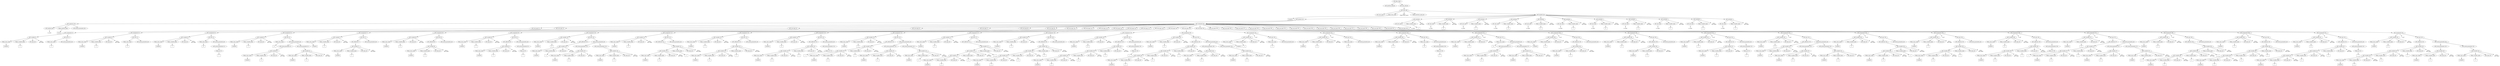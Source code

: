/*
 * AST in dot format generated by phc -- the PHP compiler
 */

digraph AST {
node_0 [label="AST_php_script"];
node_1 [label="AST_interface_def_list"];
node_2 [label="AST_class_def_list"];
node_3 [label="AST_class_def"];
node_4 [label="AST_class_mod"];
node_5 [label="Token_class_name"];
node_6 [label="%MAIN%", shape=box]
node_5 -> node_6;
node_7 [label="NULL\n(Token_class_name)", shape=plaintext]
node_8 [label="Token_interface_name_list"];
node_9 [label="AST_member_list"];
node_10 [label="AST_method (43)"];
node_11 [label="AST_signature (43)"];
node_12 [label="AST_method_mod"];
node_13 [label="is_static", shape=plaintext]
node_12 -> node_13;
node_14 [label="Token_method_name"];
node_15 [label="%run%", shape=box]
node_14 -> node_15;
node_16 [label="AST_formal_parameter_list"];
node_11 -> node_16;
node_11 -> node_14;
node_11 -> node_12;
node_17 [label="AST_statement_list"];
node_18 [label="AST_eval_expr (2)"];
node_19 [label="AST_assignment (2)"];
node_20 [label="AST_variable (2)"];
node_21 [label="Token_class_name"];
node_22 [label="%MAIN%", shape=box]
node_21 -> node_22;
node_23 [label="Token_variable_name"];
node_24 [label="x", shape=box]
node_23 -> node_24;
node_25 [label="AST_expr_list"];
node_26 [label="NULL\n(AST_expr)", shape=plaintext]
node_20 -> node_26;
node_20 -> node_25;
node_20 -> node_23;
node_20 -> node_21;
node_27 [label="AST_new (2)"];
node_28 [label="Token_class_name"];
node_29 [label="C", shape=box]
node_28 -> node_29;
node_30 [label="AST_actual_parameter_list"];
node_27 -> node_30;
node_27 -> node_28;
node_19 -> node_27;
node_19 -> node_20;
node_18 -> node_19;
node_31 [label="AST_eval_expr (3)"];
node_32 [label="AST_assignment (3)"];
node_33 [label="AST_variable (3)"];
node_34 [label="Token_class_name"];
node_35 [label="%MAIN%", shape=box]
node_34 -> node_35;
node_36 [label="Token_variable_name"];
node_37 [label="x", shape=box]
node_36 -> node_37;
node_38 [label="AST_expr_list"];
node_39 [label="NULL\n(AST_expr)", shape=plaintext]
node_33 -> node_39;
node_33 -> node_38;
node_33 -> node_36;
node_33 -> node_34;
node_40 [label="AST_new (3)"];
node_41 [label="Token_class_name"];
node_42 [label="C", shape=box]
node_41 -> node_42;
node_43 [label="AST_actual_parameter_list"];
node_40 -> node_43;
node_40 -> node_41;
node_32 -> node_40;
node_32 -> node_33;
node_31 -> node_32;
node_44 [label="AST_eval_expr (4)"];
node_45 [label="AST_assignment (4)"];
node_46 [label="AST_variable (4)"];
node_47 [label="Token_class_name"];
node_48 [label="%MAIN%", shape=box]
node_47 -> node_48;
node_49 [label="Token_variable_name"];
node_50 [label="y", shape=box]
node_49 -> node_50;
node_51 [label="AST_expr_list"];
node_52 [label="NULL\n(AST_expr)", shape=plaintext]
node_46 -> node_52;
node_46 -> node_51;
node_46 -> node_49;
node_46 -> node_47;
node_53 [label="AST_new (4)"];
node_54 [label="Token_class_name"];
node_55 [label="D", shape=box]
node_54 -> node_55;
node_56 [label="AST_actual_parameter_list"];
node_57 [label="AST_actual_parameter (4)"];
node_58 [label="Token_int (4)"];
node_59 [label="1", shape=box]
node_58 -> node_59;
node_57 -> node_58;
node_56 -> node_57;
node_53 -> node_56;
node_53 -> node_54;
node_45 -> node_53;
node_45 -> node_46;
node_44 -> node_45;
node_60 [label="AST_eval_expr (5)"];
node_61 [label="AST_assignment (5)"];
node_62 [label="AST_variable (5)"];
node_63 [label="Token_class_name"];
node_64 [label="%MAIN%", shape=box]
node_63 -> node_64;
node_65 [label="Token_variable_name"];
node_66 [label="z", shape=box]
node_65 -> node_66;
node_67 [label="AST_expr_list"];
node_68 [label="NULL\n(AST_expr)", shape=plaintext]
node_62 -> node_68;
node_62 -> node_67;
node_62 -> node_65;
node_62 -> node_63;
node_69 [label="AST_new (5)"];
node_70 [label="Token_class_name"];
node_71 [label="E", shape=box]
node_70 -> node_71;
node_72 [label="AST_actual_parameter_list"];
node_73 [label="AST_actual_parameter (5)"];
node_74 [label="AST_variable (5)"];
node_75 [label="Token_class_name"];
node_76 [label="%MAIN%", shape=box]
node_75 -> node_76;
node_77 [label="Token_variable_name"];
node_78 [label="x", shape=box]
node_77 -> node_78;
node_79 [label="AST_expr_list"];
node_80 [label="NULL\n(AST_expr)", shape=plaintext]
node_74 -> node_80;
node_74 -> node_79;
node_74 -> node_77;
node_74 -> node_75;
node_73 -> node_74;
node_81 [label="AST_actual_parameter (5)"];
node_82 [label="AST_variable (5)"];
node_83 [label="Token_class_name"];
node_84 [label="%MAIN%", shape=box]
node_83 -> node_84;
node_85 [label="Token_variable_name"];
node_86 [label="y", shape=box]
node_85 -> node_86;
node_87 [label="AST_expr_list"];
node_88 [label="NULL\n(AST_expr)", shape=plaintext]
node_82 -> node_88;
node_82 -> node_87;
node_82 -> node_85;
node_82 -> node_83;
node_81 -> node_82;
node_72 -> node_81;
node_72 -> node_73;
node_69 -> node_72;
node_69 -> node_70;
node_61 -> node_69;
node_61 -> node_62;
node_60 -> node_61;
node_89 [label="AST_eval_expr (7)"];
node_90 [label="AST_assignment (7)"];
node_91 [label="AST_variable (7)"];
node_92 [label="Token_class_name"];
node_93 [label="%MAIN%", shape=box]
node_92 -> node_93;
node_94 [label="Token_variable_name"];
node_95 [label="a", shape=box]
node_94 -> node_95;
node_96 [label="AST_expr_list"];
node_97 [label="NULL\n(AST_expr)", shape=plaintext]
node_91 -> node_97;
node_91 -> node_96;
node_91 -> node_94;
node_91 -> node_92;
node_98 [label="AST_new (7)"];
node_99 [label="AST_reflection (7)"];
node_100 [label="AST_variable (7)"];
node_101 [label="Token_class_name"];
node_102 [label="%MAIN%", shape=box]
node_101 -> node_102;
node_103 [label="Token_variable_name"];
node_104 [label="x", shape=box]
node_103 -> node_104;
node_105 [label="AST_expr_list"];
node_106 [label="NULL\n(AST_expr)", shape=plaintext]
node_100 -> node_106;
node_100 -> node_105;
node_100 -> node_103;
node_100 -> node_101;
node_99 -> node_100;
node_107 [label="AST_actual_parameter_list"];
node_98 -> node_107;
node_98 -> node_99;
node_90 -> node_98;
node_90 -> node_91;
node_89 -> node_90;
node_108 [label="AST_eval_expr (8)"];
node_109 [label="AST_assignment (8)"];
node_110 [label="AST_variable (8)"];
node_111 [label="Token_class_name"];
node_112 [label="%MAIN%", shape=box]
node_111 -> node_112;
node_113 [label="Token_variable_name"];
node_114 [label="b", shape=box]
node_113 -> node_114;
node_115 [label="AST_expr_list"];
node_116 [label="NULL\n(AST_expr)", shape=plaintext]
node_110 -> node_116;
node_110 -> node_115;
node_110 -> node_113;
node_110 -> node_111;
node_117 [label="AST_new (8)"];
node_118 [label="AST_reflection (8)"];
node_119 [label="AST_variable (8)"];
node_120 [label="Token_class_name"];
node_121 [label="%MAIN%", shape=box]
node_120 -> node_121;
node_122 [label="Token_variable_name"];
node_123 [label="x", shape=box]
node_122 -> node_123;
node_124 [label="AST_expr_list"];
node_125 [label="NULL\n(AST_expr)", shape=plaintext]
node_119 -> node_125;
node_119 -> node_124;
node_119 -> node_122;
node_119 -> node_120;
node_118 -> node_119;
node_126 [label="AST_actual_parameter_list"];
node_117 -> node_126;
node_117 -> node_118;
node_109 -> node_117;
node_109 -> node_110;
node_108 -> node_109;
node_127 [label="AST_eval_expr (9)"];
node_128 [label="AST_assignment (9)"];
node_129 [label="AST_variable (9)"];
node_130 [label="Token_class_name"];
node_131 [label="%MAIN%", shape=box]
node_130 -> node_131;
node_132 [label="Token_variable_name"];
node_133 [label="c", shape=box]
node_132 -> node_133;
node_134 [label="AST_expr_list"];
node_135 [label="NULL\n(AST_expr)", shape=plaintext]
node_129 -> node_135;
node_129 -> node_134;
node_129 -> node_132;
node_129 -> node_130;
node_136 [label="AST_new (9)"];
node_137 [label="AST_reflection (9)"];
node_138 [label="AST_variable (9)"];
node_139 [label="Token_class_name"];
node_140 [label="%MAIN%", shape=box]
node_139 -> node_140;
node_141 [label="Token_variable_name"];
node_142 [label="x", shape=box]
node_141 -> node_142;
node_143 [label="AST_expr_list"];
node_144 [label="NULL\n(AST_expr)", shape=plaintext]
node_138 -> node_144;
node_138 -> node_143;
node_138 -> node_141;
node_138 -> node_139;
node_137 -> node_138;
node_145 [label="AST_actual_parameter_list"];
node_146 [label="AST_actual_parameter (9)"];
node_147 [label="Token_int (9)"];
node_148 [label="1", shape=box]
node_147 -> node_148;
node_146 -> node_147;
node_145 -> node_146;
node_136 -> node_145;
node_136 -> node_137;
node_128 -> node_136;
node_128 -> node_129;
node_127 -> node_128;
node_149 [label="AST_eval_expr (10)"];
node_150 [label="AST_assignment (10)"];
node_151 [label="AST_variable (10)"];
node_152 [label="Token_class_name"];
node_153 [label="%MAIN%", shape=box]
node_152 -> node_153;
node_154 [label="Token_variable_name"];
node_155 [label="d", shape=box]
node_154 -> node_155;
node_156 [label="AST_expr_list"];
node_157 [label="NULL\n(AST_expr)", shape=plaintext]
node_151 -> node_157;
node_151 -> node_156;
node_151 -> node_154;
node_151 -> node_152;
node_158 [label="AST_new (10)"];
node_159 [label="AST_reflection (10)"];
node_160 [label="AST_variable (10)"];
node_161 [label="Token_class_name"];
node_162 [label="%MAIN%", shape=box]
node_161 -> node_162;
node_163 [label="Token_variable_name"];
node_164 [label="x", shape=box]
node_163 -> node_164;
node_165 [label="AST_expr_list"];
node_166 [label="NULL\n(AST_expr)", shape=plaintext]
node_160 -> node_166;
node_160 -> node_165;
node_160 -> node_163;
node_160 -> node_161;
node_159 -> node_160;
node_167 [label="AST_actual_parameter_list"];
node_168 [label="AST_actual_parameter (10)"];
node_169 [label="AST_variable (10)"];
node_170 [label="Token_class_name"];
node_171 [label="%MAIN%", shape=box]
node_170 -> node_171;
node_172 [label="Token_variable_name"];
node_173 [label="y", shape=box]
node_172 -> node_173;
node_174 [label="AST_expr_list"];
node_175 [label="NULL\n(AST_expr)", shape=plaintext]
node_169 -> node_175;
node_169 -> node_174;
node_169 -> node_172;
node_169 -> node_170;
node_168 -> node_169;
node_176 [label="AST_actual_parameter (10)"];
node_177 [label="AST_variable (10)"];
node_178 [label="Token_class_name"];
node_179 [label="%MAIN%", shape=box]
node_178 -> node_179;
node_180 [label="Token_variable_name"];
node_181 [label="z", shape=box]
node_180 -> node_181;
node_182 [label="AST_expr_list"];
node_183 [label="NULL\n(AST_expr)", shape=plaintext]
node_177 -> node_183;
node_177 -> node_182;
node_177 -> node_180;
node_177 -> node_178;
node_176 -> node_177;
node_167 -> node_176;
node_167 -> node_168;
node_158 -> node_167;
node_158 -> node_159;
node_150 -> node_158;
node_150 -> node_151;
node_149 -> node_150;
node_184 [label="AST_eval_expr (12)"];
node_185 [label="AST_assignment (12)"];
node_186 [label="AST_variable (12)"];
node_187 [label="Token_class_name"];
node_188 [label="%MAIN%", shape=box]
node_187 -> node_188;
node_189 [label="Token_variable_name"];
node_190 [label="e", shape=box]
node_189 -> node_190;
node_191 [label="AST_expr_list"];
node_192 [label="NULL\n(AST_expr)", shape=plaintext]
node_186 -> node_192;
node_186 -> node_191;
node_186 -> node_189;
node_186 -> node_187;
node_193 [label="AST_new (12)"];
node_194 [label="AST_reflection (12)"];
node_195 [label="AST_variable (12)"];
node_196 [label="AST_variable (12)"];
node_197 [label="Token_class_name"];
node_198 [label="%MAIN%", shape=box]
node_197 -> node_198;
node_199 [label="Token_variable_name"];
node_200 [label="x", shape=box]
node_199 -> node_200;
node_201 [label="AST_expr_list"];
node_202 [label="NULL\n(AST_expr)", shape=plaintext]
node_196 -> node_202;
node_196 -> node_201;
node_196 -> node_199;
node_196 -> node_197;
node_203 [label="Token_variable_name"];
node_204 [label="y", shape=box]
node_203 -> node_204;
node_205 [label="AST_expr_list"];
node_206 [label="NULL\n(AST_expr)", shape=plaintext]
node_195 -> node_206;
node_195 -> node_205;
node_195 -> node_203;
node_195 -> node_196;
node_194 -> node_195;
node_207 [label="AST_actual_parameter_list"];
node_193 -> node_207;
node_193 -> node_194;
node_185 -> node_193;
node_185 -> node_186;
node_184 -> node_185;
node_208 [label="AST_eval_expr (13)"];
node_209 [label="AST_assignment (13)"];
node_210 [label="AST_variable (13)"];
node_211 [label="Token_class_name"];
node_212 [label="%MAIN%", shape=box]
node_211 -> node_212;
node_213 [label="Token_variable_name"];
node_214 [label="f", shape=box]
node_213 -> node_214;
node_215 [label="AST_expr_list"];
node_216 [label="NULL\n(AST_expr)", shape=plaintext]
node_210 -> node_216;
node_210 -> node_215;
node_210 -> node_213;
node_210 -> node_211;
node_217 [label="AST_new (13)"];
node_218 [label="AST_reflection (13)"];
node_219 [label="AST_variable (13)"];
node_220 [label="AST_variable (13)"];
node_221 [label="Token_class_name"];
node_222 [label="%MAIN%", shape=box]
node_221 -> node_222;
node_223 [label="Token_variable_name"];
node_224 [label="x", shape=box]
node_223 -> node_224;
node_225 [label="AST_expr_list"];
node_226 [label="NULL\n(AST_expr)", shape=plaintext]
node_220 -> node_226;
node_220 -> node_225;
node_220 -> node_223;
node_220 -> node_221;
node_227 [label="Token_variable_name"];
node_228 [label="y", shape=box]
node_227 -> node_228;
node_229 [label="AST_expr_list"];
node_230 [label="NULL\n(AST_expr)", shape=plaintext]
node_219 -> node_230;
node_219 -> node_229;
node_219 -> node_227;
node_219 -> node_220;
node_218 -> node_219;
node_231 [label="AST_actual_parameter_list"];
node_217 -> node_231;
node_217 -> node_218;
node_209 -> node_217;
node_209 -> node_210;
node_208 -> node_209;
node_232 [label="AST_eval_expr (14)"];
node_233 [label="AST_assignment (14)"];
node_234 [label="AST_variable (14)"];
node_235 [label="Token_class_name"];
node_236 [label="%MAIN%", shape=box]
node_235 -> node_236;
node_237 [label="Token_variable_name"];
node_238 [label="g", shape=box]
node_237 -> node_238;
node_239 [label="AST_expr_list"];
node_240 [label="NULL\n(AST_expr)", shape=plaintext]
node_234 -> node_240;
node_234 -> node_239;
node_234 -> node_237;
node_234 -> node_235;
node_241 [label="AST_new (14)"];
node_242 [label="AST_reflection (14)"];
node_243 [label="AST_variable (14)"];
node_244 [label="AST_variable (14)"];
node_245 [label="Token_class_name"];
node_246 [label="%MAIN%", shape=box]
node_245 -> node_246;
node_247 [label="Token_variable_name"];
node_248 [label="x", shape=box]
node_247 -> node_248;
node_249 [label="AST_expr_list"];
node_250 [label="NULL\n(AST_expr)", shape=plaintext]
node_244 -> node_250;
node_244 -> node_249;
node_244 -> node_247;
node_244 -> node_245;
node_251 [label="Token_variable_name"];
node_252 [label="y", shape=box]
node_251 -> node_252;
node_253 [label="AST_expr_list"];
node_254 [label="NULL\n(AST_expr)", shape=plaintext]
node_243 -> node_254;
node_243 -> node_253;
node_243 -> node_251;
node_243 -> node_244;
node_242 -> node_243;
node_255 [label="AST_actual_parameter_list"];
node_256 [label="AST_actual_parameter (14)"];
node_257 [label="Token_int (14)"];
node_258 [label="1", shape=box]
node_257 -> node_258;
node_256 -> node_257;
node_255 -> node_256;
node_241 -> node_255;
node_241 -> node_242;
node_233 -> node_241;
node_233 -> node_234;
node_232 -> node_233;
node_259 [label="AST_eval_expr (15)"];
node_260 [label="AST_assignment (15)"];
node_261 [label="AST_variable (15)"];
node_262 [label="Token_class_name"];
node_263 [label="%MAIN%", shape=box]
node_262 -> node_263;
node_264 [label="Token_variable_name"];
node_265 [label="h", shape=box]
node_264 -> node_265;
node_266 [label="AST_expr_list"];
node_267 [label="NULL\n(AST_expr)", shape=plaintext]
node_261 -> node_267;
node_261 -> node_266;
node_261 -> node_264;
node_261 -> node_262;
node_268 [label="AST_new (15)"];
node_269 [label="AST_reflection (15)"];
node_270 [label="AST_variable (15)"];
node_271 [label="AST_variable (15)"];
node_272 [label="Token_class_name"];
node_273 [label="%MAIN%", shape=box]
node_272 -> node_273;
node_274 [label="Token_variable_name"];
node_275 [label="x", shape=box]
node_274 -> node_275;
node_276 [label="AST_expr_list"];
node_277 [label="NULL\n(AST_expr)", shape=plaintext]
node_271 -> node_277;
node_271 -> node_276;
node_271 -> node_274;
node_271 -> node_272;
node_278 [label="Token_variable_name"];
node_279 [label="y", shape=box]
node_278 -> node_279;
node_280 [label="AST_expr_list"];
node_281 [label="NULL\n(AST_expr)", shape=plaintext]
node_270 -> node_281;
node_270 -> node_280;
node_270 -> node_278;
node_270 -> node_271;
node_269 -> node_270;
node_282 [label="AST_actual_parameter_list"];
node_283 [label="AST_actual_parameter (15)"];
node_284 [label="AST_variable (15)"];
node_285 [label="Token_class_name"];
node_286 [label="%MAIN%", shape=box]
node_285 -> node_286;
node_287 [label="Token_variable_name"];
node_288 [label="y", shape=box]
node_287 -> node_288;
node_289 [label="AST_expr_list"];
node_290 [label="NULL\n(AST_expr)", shape=plaintext]
node_284 -> node_290;
node_284 -> node_289;
node_284 -> node_287;
node_284 -> node_285;
node_283 -> node_284;
node_291 [label="AST_actual_parameter (15)"];
node_292 [label="AST_variable (15)"];
node_293 [label="Token_class_name"];
node_294 [label="%MAIN%", shape=box]
node_293 -> node_294;
node_295 [label="Token_variable_name"];
node_296 [label="z", shape=box]
node_295 -> node_296;
node_297 [label="AST_expr_list"];
node_298 [label="NULL\n(AST_expr)", shape=plaintext]
node_292 -> node_298;
node_292 -> node_297;
node_292 -> node_295;
node_292 -> node_293;
node_291 -> node_292;
node_282 -> node_291;
node_282 -> node_283;
node_268 -> node_282;
node_268 -> node_269;
node_260 -> node_268;
node_260 -> node_261;
node_259 -> node_260;
node_299 [label="AST_eval_expr (17)"];
node_300 [label="AST_assignment (17)"];
node_301 [label="AST_variable (17)"];
node_302 [label="Token_class_name"];
node_303 [label="%MAIN%", shape=box]
node_302 -> node_303;
node_304 [label="Token_variable_name"];
node_305 [label="e", shape=box]
node_304 -> node_305;
node_306 [label="AST_expr_list"];
node_307 [label="NULL\n(AST_expr)", shape=plaintext]
node_301 -> node_307;
node_301 -> node_306;
node_301 -> node_304;
node_301 -> node_302;
node_308 [label="AST_new (17)"];
node_309 [label="AST_reflection (17)"];
node_310 [label="AST_variable (17)"];
node_311 [label="AST_variable (17)"];
node_312 [label="AST_variable (17)"];
node_313 [label="Token_class_name"];
node_314 [label="%MAIN%", shape=box]
node_313 -> node_314;
node_315 [label="Token_variable_name"];
node_316 [label="x", shape=box]
node_315 -> node_316;
node_317 [label="AST_expr_list"];
node_318 [label="NULL\n(AST_expr)", shape=plaintext]
node_312 -> node_318;
node_312 -> node_317;
node_312 -> node_315;
node_312 -> node_313;
node_319 [label="Token_variable_name"];
node_320 [label="y", shape=box]
node_319 -> node_320;
node_321 [label="AST_expr_list"];
node_322 [label="NULL\n(AST_expr)", shape=plaintext]
node_311 -> node_322;
node_311 -> node_321;
node_311 -> node_319;
node_311 -> node_312;
node_323 [label="Token_variable_name"];
node_324 [label="z", shape=box]
node_323 -> node_324;
node_325 [label="AST_expr_list"];
node_326 [label="NULL\n(AST_expr)", shape=plaintext]
node_310 -> node_326;
node_310 -> node_325;
node_310 -> node_323;
node_310 -> node_311;
node_309 -> node_310;
node_327 [label="AST_actual_parameter_list"];
node_308 -> node_327;
node_308 -> node_309;
node_300 -> node_308;
node_300 -> node_301;
node_299 -> node_300;
node_328 [label="AST_eval_expr (18)"];
node_329 [label="AST_assignment (18)"];
node_330 [label="AST_variable (18)"];
node_331 [label="Token_class_name"];
node_332 [label="%MAIN%", shape=box]
node_331 -> node_332;
node_333 [label="Token_variable_name"];
node_334 [label="f", shape=box]
node_333 -> node_334;
node_335 [label="AST_expr_list"];
node_336 [label="NULL\n(AST_expr)", shape=plaintext]
node_330 -> node_336;
node_330 -> node_335;
node_330 -> node_333;
node_330 -> node_331;
node_337 [label="AST_new (18)"];
node_338 [label="AST_reflection (18)"];
node_339 [label="AST_variable (18)"];
node_340 [label="AST_variable (18)"];
node_341 [label="AST_variable (18)"];
node_342 [label="Token_class_name"];
node_343 [label="%MAIN%", shape=box]
node_342 -> node_343;
node_344 [label="Token_variable_name"];
node_345 [label="x", shape=box]
node_344 -> node_345;
node_346 [label="AST_expr_list"];
node_347 [label="NULL\n(AST_expr)", shape=plaintext]
node_341 -> node_347;
node_341 -> node_346;
node_341 -> node_344;
node_341 -> node_342;
node_348 [label="Token_variable_name"];
node_349 [label="y", shape=box]
node_348 -> node_349;
node_350 [label="AST_expr_list"];
node_351 [label="NULL\n(AST_expr)", shape=plaintext]
node_340 -> node_351;
node_340 -> node_350;
node_340 -> node_348;
node_340 -> node_341;
node_352 [label="Token_variable_name"];
node_353 [label="z", shape=box]
node_352 -> node_353;
node_354 [label="AST_expr_list"];
node_355 [label="NULL\n(AST_expr)", shape=plaintext]
node_339 -> node_355;
node_339 -> node_354;
node_339 -> node_352;
node_339 -> node_340;
node_338 -> node_339;
node_356 [label="AST_actual_parameter_list"];
node_337 -> node_356;
node_337 -> node_338;
node_329 -> node_337;
node_329 -> node_330;
node_328 -> node_329;
node_357 [label="AST_eval_expr (19)"];
node_358 [label="AST_assignment (19)"];
node_359 [label="AST_variable (19)"];
node_360 [label="Token_class_name"];
node_361 [label="%MAIN%", shape=box]
node_360 -> node_361;
node_362 [label="Token_variable_name"];
node_363 [label="g", shape=box]
node_362 -> node_363;
node_364 [label="AST_expr_list"];
node_365 [label="NULL\n(AST_expr)", shape=plaintext]
node_359 -> node_365;
node_359 -> node_364;
node_359 -> node_362;
node_359 -> node_360;
node_366 [label="AST_new (19)"];
node_367 [label="AST_reflection (19)"];
node_368 [label="AST_variable (19)"];
node_369 [label="AST_variable (19)"];
node_370 [label="AST_variable (19)"];
node_371 [label="Token_class_name"];
node_372 [label="%MAIN%", shape=box]
node_371 -> node_372;
node_373 [label="Token_variable_name"];
node_374 [label="x", shape=box]
node_373 -> node_374;
node_375 [label="AST_expr_list"];
node_376 [label="NULL\n(AST_expr)", shape=plaintext]
node_370 -> node_376;
node_370 -> node_375;
node_370 -> node_373;
node_370 -> node_371;
node_377 [label="Token_variable_name"];
node_378 [label="y", shape=box]
node_377 -> node_378;
node_379 [label="AST_expr_list"];
node_380 [label="NULL\n(AST_expr)", shape=plaintext]
node_369 -> node_380;
node_369 -> node_379;
node_369 -> node_377;
node_369 -> node_370;
node_381 [label="Token_variable_name"];
node_382 [label="z", shape=box]
node_381 -> node_382;
node_383 [label="AST_expr_list"];
node_384 [label="NULL\n(AST_expr)", shape=plaintext]
node_368 -> node_384;
node_368 -> node_383;
node_368 -> node_381;
node_368 -> node_369;
node_367 -> node_368;
node_385 [label="AST_actual_parameter_list"];
node_386 [label="AST_actual_parameter (19)"];
node_387 [label="Token_int (19)"];
node_388 [label="1", shape=box]
node_387 -> node_388;
node_386 -> node_387;
node_385 -> node_386;
node_366 -> node_385;
node_366 -> node_367;
node_358 -> node_366;
node_358 -> node_359;
node_357 -> node_358;
node_389 [label="AST_eval_expr (20)"];
node_390 [label="AST_assignment (20)"];
node_391 [label="AST_variable (20)"];
node_392 [label="Token_class_name"];
node_393 [label="%MAIN%", shape=box]
node_392 -> node_393;
node_394 [label="Token_variable_name"];
node_395 [label="h", shape=box]
node_394 -> node_395;
node_396 [label="AST_expr_list"];
node_397 [label="NULL\n(AST_expr)", shape=plaintext]
node_391 -> node_397;
node_391 -> node_396;
node_391 -> node_394;
node_391 -> node_392;
node_398 [label="AST_new (20)"];
node_399 [label="AST_reflection (20)"];
node_400 [label="AST_variable (20)"];
node_401 [label="AST_variable (20)"];
node_402 [label="AST_variable (20)"];
node_403 [label="Token_class_name"];
node_404 [label="%MAIN%", shape=box]
node_403 -> node_404;
node_405 [label="Token_variable_name"];
node_406 [label="x", shape=box]
node_405 -> node_406;
node_407 [label="AST_expr_list"];
node_408 [label="NULL\n(AST_expr)", shape=plaintext]
node_402 -> node_408;
node_402 -> node_407;
node_402 -> node_405;
node_402 -> node_403;
node_409 [label="Token_variable_name"];
node_410 [label="y", shape=box]
node_409 -> node_410;
node_411 [label="AST_expr_list"];
node_412 [label="NULL\n(AST_expr)", shape=plaintext]
node_401 -> node_412;
node_401 -> node_411;
node_401 -> node_409;
node_401 -> node_402;
node_413 [label="Token_variable_name"];
node_414 [label="z", shape=box]
node_413 -> node_414;
node_415 [label="AST_expr_list"];
node_416 [label="NULL\n(AST_expr)", shape=plaintext]
node_400 -> node_416;
node_400 -> node_415;
node_400 -> node_413;
node_400 -> node_401;
node_399 -> node_400;
node_417 [label="AST_actual_parameter_list"];
node_418 [label="AST_actual_parameter (20)"];
node_419 [label="AST_variable (20)"];
node_420 [label="Token_class_name"];
node_421 [label="%MAIN%", shape=box]
node_420 -> node_421;
node_422 [label="Token_variable_name"];
node_423 [label="y", shape=box]
node_422 -> node_423;
node_424 [label="AST_expr_list"];
node_425 [label="NULL\n(AST_expr)", shape=plaintext]
node_419 -> node_425;
node_419 -> node_424;
node_419 -> node_422;
node_419 -> node_420;
node_418 -> node_419;
node_426 [label="AST_actual_parameter (20)"];
node_427 [label="AST_variable (20)"];
node_428 [label="Token_class_name"];
node_429 [label="%MAIN%", shape=box]
node_428 -> node_429;
node_430 [label="Token_variable_name"];
node_431 [label="z", shape=box]
node_430 -> node_431;
node_432 [label="AST_expr_list"];
node_433 [label="NULL\n(AST_expr)", shape=plaintext]
node_427 -> node_433;
node_427 -> node_432;
node_427 -> node_430;
node_427 -> node_428;
node_426 -> node_427;
node_417 -> node_426;
node_417 -> node_418;
node_398 -> node_417;
node_398 -> node_399;
node_390 -> node_398;
node_390 -> node_391;
node_389 -> node_390;
node_434 [label="AST_eval_expr (24)"];
node_435 [label="AST_assignment (24)"];
node_436 [label="AST_variable (24)"];
node_437 [label="Token_class_name"];
node_438 [label="%MAIN%", shape=box]
node_437 -> node_438;
node_439 [label="Token_variable_name"];
node_440 [label="x", shape=box]
node_439 -> node_440;
node_441 [label="AST_expr_list"];
node_442 [label="NULL\n(AST_expr)", shape=plaintext]
node_436 -> node_442;
node_436 -> node_441;
node_436 -> node_439;
node_436 -> node_437;
node_443 [label="is_ref", shape=plaintext]
node_444 [label="AST_new (24)"];
node_445 [label="Token_class_name"];
node_446 [label="C", shape=box]
node_445 -> node_446;
node_447 [label="AST_actual_parameter_list"];
node_444 -> node_447;
node_444 -> node_445;
node_435 -> node_444;
node_435 -> node_443;
node_435 -> node_436;
node_434 -> node_435;
node_448 [label="AST_eval_expr (25)"];
node_449 [label="AST_assignment (25)"];
node_450 [label="AST_variable (25)"];
node_451 [label="Token_class_name"];
node_452 [label="%MAIN%", shape=box]
node_451 -> node_452;
node_453 [label="Token_variable_name"];
node_454 [label="x", shape=box]
node_453 -> node_454;
node_455 [label="AST_expr_list"];
node_456 [label="NULL\n(AST_expr)", shape=plaintext]
node_450 -> node_456;
node_450 -> node_455;
node_450 -> node_453;
node_450 -> node_451;
node_457 [label="is_ref", shape=plaintext]
node_458 [label="AST_new (25)"];
node_459 [label="Token_class_name"];
node_460 [label="C", shape=box]
node_459 -> node_460;
node_461 [label="AST_actual_parameter_list"];
node_458 -> node_461;
node_458 -> node_459;
node_449 -> node_458;
node_449 -> node_457;
node_449 -> node_450;
node_448 -> node_449;
node_462 [label="AST_eval_expr (26)"];
node_463 [label="AST_assignment (26)"];
node_464 [label="AST_variable (26)"];
node_465 [label="Token_class_name"];
node_466 [label="%MAIN%", shape=box]
node_465 -> node_466;
node_467 [label="Token_variable_name"];
node_468 [label="y", shape=box]
node_467 -> node_468;
node_469 [label="AST_expr_list"];
node_470 [label="NULL\n(AST_expr)", shape=plaintext]
node_464 -> node_470;
node_464 -> node_469;
node_464 -> node_467;
node_464 -> node_465;
node_471 [label="is_ref", shape=plaintext]
node_472 [label="AST_new (26)"];
node_473 [label="Token_class_name"];
node_474 [label="D", shape=box]
node_473 -> node_474;
node_475 [label="AST_actual_parameter_list"];
node_476 [label="AST_actual_parameter (26)"];
node_477 [label="Token_int (26)"];
node_478 [label="1", shape=box]
node_477 -> node_478;
node_476 -> node_477;
node_475 -> node_476;
node_472 -> node_475;
node_472 -> node_473;
node_463 -> node_472;
node_463 -> node_471;
node_463 -> node_464;
node_462 -> node_463;
node_479 [label="AST_eval_expr (27)"];
node_480 [label="AST_assignment (27)"];
node_481 [label="AST_variable (27)"];
node_482 [label="Token_class_name"];
node_483 [label="%MAIN%", shape=box]
node_482 -> node_483;
node_484 [label="Token_variable_name"];
node_485 [label="z", shape=box]
node_484 -> node_485;
node_486 [label="AST_expr_list"];
node_487 [label="NULL\n(AST_expr)", shape=plaintext]
node_481 -> node_487;
node_481 -> node_486;
node_481 -> node_484;
node_481 -> node_482;
node_488 [label="is_ref", shape=plaintext]
node_489 [label="AST_new (27)"];
node_490 [label="Token_class_name"];
node_491 [label="E", shape=box]
node_490 -> node_491;
node_492 [label="AST_actual_parameter_list"];
node_493 [label="AST_actual_parameter (27)"];
node_494 [label="AST_variable (27)"];
node_495 [label="Token_class_name"];
node_496 [label="%MAIN%", shape=box]
node_495 -> node_496;
node_497 [label="Token_variable_name"];
node_498 [label="x", shape=box]
node_497 -> node_498;
node_499 [label="AST_expr_list"];
node_500 [label="NULL\n(AST_expr)", shape=plaintext]
node_494 -> node_500;
node_494 -> node_499;
node_494 -> node_497;
node_494 -> node_495;
node_493 -> node_494;
node_501 [label="AST_actual_parameter (27)"];
node_502 [label="AST_variable (27)"];
node_503 [label="Token_class_name"];
node_504 [label="%MAIN%", shape=box]
node_503 -> node_504;
node_505 [label="Token_variable_name"];
node_506 [label="y", shape=box]
node_505 -> node_506;
node_507 [label="AST_expr_list"];
node_508 [label="NULL\n(AST_expr)", shape=plaintext]
node_502 -> node_508;
node_502 -> node_507;
node_502 -> node_505;
node_502 -> node_503;
node_501 -> node_502;
node_492 -> node_501;
node_492 -> node_493;
node_489 -> node_492;
node_489 -> node_490;
node_480 -> node_489;
node_480 -> node_488;
node_480 -> node_481;
node_479 -> node_480;
node_509 [label="AST_eval_expr (29)"];
node_510 [label="AST_assignment (29)"];
node_511 [label="AST_variable (29)"];
node_512 [label="Token_class_name"];
node_513 [label="%MAIN%", shape=box]
node_512 -> node_513;
node_514 [label="Token_variable_name"];
node_515 [label="a", shape=box]
node_514 -> node_515;
node_516 [label="AST_expr_list"];
node_517 [label="NULL\n(AST_expr)", shape=plaintext]
node_511 -> node_517;
node_511 -> node_516;
node_511 -> node_514;
node_511 -> node_512;
node_518 [label="is_ref", shape=plaintext]
node_519 [label="AST_new (29)"];
node_520 [label="AST_reflection (29)"];
node_521 [label="AST_variable (29)"];
node_522 [label="Token_class_name"];
node_523 [label="%MAIN%", shape=box]
node_522 -> node_523;
node_524 [label="Token_variable_name"];
node_525 [label="x", shape=box]
node_524 -> node_525;
node_526 [label="AST_expr_list"];
node_527 [label="NULL\n(AST_expr)", shape=plaintext]
node_521 -> node_527;
node_521 -> node_526;
node_521 -> node_524;
node_521 -> node_522;
node_520 -> node_521;
node_528 [label="AST_actual_parameter_list"];
node_519 -> node_528;
node_519 -> node_520;
node_510 -> node_519;
node_510 -> node_518;
node_510 -> node_511;
node_509 -> node_510;
node_529 [label="AST_eval_expr (30)"];
node_530 [label="AST_assignment (30)"];
node_531 [label="AST_variable (30)"];
node_532 [label="Token_class_name"];
node_533 [label="%MAIN%", shape=box]
node_532 -> node_533;
node_534 [label="Token_variable_name"];
node_535 [label="b", shape=box]
node_534 -> node_535;
node_536 [label="AST_expr_list"];
node_537 [label="NULL\n(AST_expr)", shape=plaintext]
node_531 -> node_537;
node_531 -> node_536;
node_531 -> node_534;
node_531 -> node_532;
node_538 [label="is_ref", shape=plaintext]
node_539 [label="AST_new (30)"];
node_540 [label="AST_reflection (30)"];
node_541 [label="AST_variable (30)"];
node_542 [label="Token_class_name"];
node_543 [label="%MAIN%", shape=box]
node_542 -> node_543;
node_544 [label="Token_variable_name"];
node_545 [label="x", shape=box]
node_544 -> node_545;
node_546 [label="AST_expr_list"];
node_547 [label="NULL\n(AST_expr)", shape=plaintext]
node_541 -> node_547;
node_541 -> node_546;
node_541 -> node_544;
node_541 -> node_542;
node_540 -> node_541;
node_548 [label="AST_actual_parameter_list"];
node_539 -> node_548;
node_539 -> node_540;
node_530 -> node_539;
node_530 -> node_538;
node_530 -> node_531;
node_529 -> node_530;
node_549 [label="AST_eval_expr (31)"];
node_550 [label="AST_assignment (31)"];
node_551 [label="AST_variable (31)"];
node_552 [label="Token_class_name"];
node_553 [label="%MAIN%", shape=box]
node_552 -> node_553;
node_554 [label="Token_variable_name"];
node_555 [label="c", shape=box]
node_554 -> node_555;
node_556 [label="AST_expr_list"];
node_557 [label="NULL\n(AST_expr)", shape=plaintext]
node_551 -> node_557;
node_551 -> node_556;
node_551 -> node_554;
node_551 -> node_552;
node_558 [label="is_ref", shape=plaintext]
node_559 [label="AST_new (31)"];
node_560 [label="AST_reflection (31)"];
node_561 [label="AST_variable (31)"];
node_562 [label="Token_class_name"];
node_563 [label="%MAIN%", shape=box]
node_562 -> node_563;
node_564 [label="Token_variable_name"];
node_565 [label="x", shape=box]
node_564 -> node_565;
node_566 [label="AST_expr_list"];
node_567 [label="NULL\n(AST_expr)", shape=plaintext]
node_561 -> node_567;
node_561 -> node_566;
node_561 -> node_564;
node_561 -> node_562;
node_560 -> node_561;
node_568 [label="AST_actual_parameter_list"];
node_569 [label="AST_actual_parameter (31)"];
node_570 [label="Token_int (31)"];
node_571 [label="1", shape=box]
node_570 -> node_571;
node_569 -> node_570;
node_568 -> node_569;
node_559 -> node_568;
node_559 -> node_560;
node_550 -> node_559;
node_550 -> node_558;
node_550 -> node_551;
node_549 -> node_550;
node_572 [label="AST_eval_expr (32)"];
node_573 [label="AST_assignment (32)"];
node_574 [label="AST_variable (32)"];
node_575 [label="Token_class_name"];
node_576 [label="%MAIN%", shape=box]
node_575 -> node_576;
node_577 [label="Token_variable_name"];
node_578 [label="d", shape=box]
node_577 -> node_578;
node_579 [label="AST_expr_list"];
node_580 [label="NULL\n(AST_expr)", shape=plaintext]
node_574 -> node_580;
node_574 -> node_579;
node_574 -> node_577;
node_574 -> node_575;
node_581 [label="is_ref", shape=plaintext]
node_582 [label="AST_new (32)"];
node_583 [label="AST_reflection (32)"];
node_584 [label="AST_variable (32)"];
node_585 [label="Token_class_name"];
node_586 [label="%MAIN%", shape=box]
node_585 -> node_586;
node_587 [label="Token_variable_name"];
node_588 [label="x", shape=box]
node_587 -> node_588;
node_589 [label="AST_expr_list"];
node_590 [label="NULL\n(AST_expr)", shape=plaintext]
node_584 -> node_590;
node_584 -> node_589;
node_584 -> node_587;
node_584 -> node_585;
node_583 -> node_584;
node_591 [label="AST_actual_parameter_list"];
node_592 [label="AST_actual_parameter (32)"];
node_593 [label="AST_variable (32)"];
node_594 [label="Token_class_name"];
node_595 [label="%MAIN%", shape=box]
node_594 -> node_595;
node_596 [label="Token_variable_name"];
node_597 [label="y", shape=box]
node_596 -> node_597;
node_598 [label="AST_expr_list"];
node_599 [label="NULL\n(AST_expr)", shape=plaintext]
node_593 -> node_599;
node_593 -> node_598;
node_593 -> node_596;
node_593 -> node_594;
node_592 -> node_593;
node_600 [label="AST_actual_parameter (32)"];
node_601 [label="AST_variable (32)"];
node_602 [label="Token_class_name"];
node_603 [label="%MAIN%", shape=box]
node_602 -> node_603;
node_604 [label="Token_variable_name"];
node_605 [label="z", shape=box]
node_604 -> node_605;
node_606 [label="AST_expr_list"];
node_607 [label="NULL\n(AST_expr)", shape=plaintext]
node_601 -> node_607;
node_601 -> node_606;
node_601 -> node_604;
node_601 -> node_602;
node_600 -> node_601;
node_591 -> node_600;
node_591 -> node_592;
node_582 -> node_591;
node_582 -> node_583;
node_573 -> node_582;
node_573 -> node_581;
node_573 -> node_574;
node_572 -> node_573;
node_608 [label="AST_eval_expr (34)"];
node_609 [label="AST_assignment (34)"];
node_610 [label="AST_variable (34)"];
node_611 [label="Token_class_name"];
node_612 [label="%MAIN%", shape=box]
node_611 -> node_612;
node_613 [label="Token_variable_name"];
node_614 [label="e", shape=box]
node_613 -> node_614;
node_615 [label="AST_expr_list"];
node_616 [label="NULL\n(AST_expr)", shape=plaintext]
node_610 -> node_616;
node_610 -> node_615;
node_610 -> node_613;
node_610 -> node_611;
node_617 [label="is_ref", shape=plaintext]
node_618 [label="AST_new (34)"];
node_619 [label="AST_reflection (34)"];
node_620 [label="AST_variable (34)"];
node_621 [label="AST_variable (34)"];
node_622 [label="Token_class_name"];
node_623 [label="%MAIN%", shape=box]
node_622 -> node_623;
node_624 [label="Token_variable_name"];
node_625 [label="x", shape=box]
node_624 -> node_625;
node_626 [label="AST_expr_list"];
node_627 [label="NULL\n(AST_expr)", shape=plaintext]
node_621 -> node_627;
node_621 -> node_626;
node_621 -> node_624;
node_621 -> node_622;
node_628 [label="Token_variable_name"];
node_629 [label="y", shape=box]
node_628 -> node_629;
node_630 [label="AST_expr_list"];
node_631 [label="NULL\n(AST_expr)", shape=plaintext]
node_620 -> node_631;
node_620 -> node_630;
node_620 -> node_628;
node_620 -> node_621;
node_619 -> node_620;
node_632 [label="AST_actual_parameter_list"];
node_618 -> node_632;
node_618 -> node_619;
node_609 -> node_618;
node_609 -> node_617;
node_609 -> node_610;
node_608 -> node_609;
node_633 [label="AST_eval_expr (35)"];
node_634 [label="AST_assignment (35)"];
node_635 [label="AST_variable (35)"];
node_636 [label="Token_class_name"];
node_637 [label="%MAIN%", shape=box]
node_636 -> node_637;
node_638 [label="Token_variable_name"];
node_639 [label="f", shape=box]
node_638 -> node_639;
node_640 [label="AST_expr_list"];
node_641 [label="NULL\n(AST_expr)", shape=plaintext]
node_635 -> node_641;
node_635 -> node_640;
node_635 -> node_638;
node_635 -> node_636;
node_642 [label="is_ref", shape=plaintext]
node_643 [label="AST_new (35)"];
node_644 [label="AST_reflection (35)"];
node_645 [label="AST_variable (35)"];
node_646 [label="AST_variable (35)"];
node_647 [label="Token_class_name"];
node_648 [label="%MAIN%", shape=box]
node_647 -> node_648;
node_649 [label="Token_variable_name"];
node_650 [label="x", shape=box]
node_649 -> node_650;
node_651 [label="AST_expr_list"];
node_652 [label="NULL\n(AST_expr)", shape=plaintext]
node_646 -> node_652;
node_646 -> node_651;
node_646 -> node_649;
node_646 -> node_647;
node_653 [label="Token_variable_name"];
node_654 [label="y", shape=box]
node_653 -> node_654;
node_655 [label="AST_expr_list"];
node_656 [label="NULL\n(AST_expr)", shape=plaintext]
node_645 -> node_656;
node_645 -> node_655;
node_645 -> node_653;
node_645 -> node_646;
node_644 -> node_645;
node_657 [label="AST_actual_parameter_list"];
node_643 -> node_657;
node_643 -> node_644;
node_634 -> node_643;
node_634 -> node_642;
node_634 -> node_635;
node_633 -> node_634;
node_658 [label="AST_eval_expr (36)"];
node_659 [label="AST_assignment (36)"];
node_660 [label="AST_variable (36)"];
node_661 [label="Token_class_name"];
node_662 [label="%MAIN%", shape=box]
node_661 -> node_662;
node_663 [label="Token_variable_name"];
node_664 [label="g", shape=box]
node_663 -> node_664;
node_665 [label="AST_expr_list"];
node_666 [label="NULL\n(AST_expr)", shape=plaintext]
node_660 -> node_666;
node_660 -> node_665;
node_660 -> node_663;
node_660 -> node_661;
node_667 [label="is_ref", shape=plaintext]
node_668 [label="AST_new (36)"];
node_669 [label="AST_reflection (36)"];
node_670 [label="AST_variable (36)"];
node_671 [label="AST_variable (36)"];
node_672 [label="Token_class_name"];
node_673 [label="%MAIN%", shape=box]
node_672 -> node_673;
node_674 [label="Token_variable_name"];
node_675 [label="x", shape=box]
node_674 -> node_675;
node_676 [label="AST_expr_list"];
node_677 [label="NULL\n(AST_expr)", shape=plaintext]
node_671 -> node_677;
node_671 -> node_676;
node_671 -> node_674;
node_671 -> node_672;
node_678 [label="Token_variable_name"];
node_679 [label="y", shape=box]
node_678 -> node_679;
node_680 [label="AST_expr_list"];
node_681 [label="NULL\n(AST_expr)", shape=plaintext]
node_670 -> node_681;
node_670 -> node_680;
node_670 -> node_678;
node_670 -> node_671;
node_669 -> node_670;
node_682 [label="AST_actual_parameter_list"];
node_683 [label="AST_actual_parameter (36)"];
node_684 [label="Token_int (36)"];
node_685 [label="1", shape=box]
node_684 -> node_685;
node_683 -> node_684;
node_682 -> node_683;
node_668 -> node_682;
node_668 -> node_669;
node_659 -> node_668;
node_659 -> node_667;
node_659 -> node_660;
node_658 -> node_659;
node_686 [label="AST_eval_expr (37)"];
node_687 [label="AST_assignment (37)"];
node_688 [label="AST_variable (37)"];
node_689 [label="Token_class_name"];
node_690 [label="%MAIN%", shape=box]
node_689 -> node_690;
node_691 [label="Token_variable_name"];
node_692 [label="h", shape=box]
node_691 -> node_692;
node_693 [label="AST_expr_list"];
node_694 [label="NULL\n(AST_expr)", shape=plaintext]
node_688 -> node_694;
node_688 -> node_693;
node_688 -> node_691;
node_688 -> node_689;
node_695 [label="is_ref", shape=plaintext]
node_696 [label="AST_new (37)"];
node_697 [label="AST_reflection (37)"];
node_698 [label="AST_variable (37)"];
node_699 [label="AST_variable (37)"];
node_700 [label="Token_class_name"];
node_701 [label="%MAIN%", shape=box]
node_700 -> node_701;
node_702 [label="Token_variable_name"];
node_703 [label="x", shape=box]
node_702 -> node_703;
node_704 [label="AST_expr_list"];
node_705 [label="NULL\n(AST_expr)", shape=plaintext]
node_699 -> node_705;
node_699 -> node_704;
node_699 -> node_702;
node_699 -> node_700;
node_706 [label="Token_variable_name"];
node_707 [label="y", shape=box]
node_706 -> node_707;
node_708 [label="AST_expr_list"];
node_709 [label="NULL\n(AST_expr)", shape=plaintext]
node_698 -> node_709;
node_698 -> node_708;
node_698 -> node_706;
node_698 -> node_699;
node_697 -> node_698;
node_710 [label="AST_actual_parameter_list"];
node_711 [label="AST_actual_parameter (37)"];
node_712 [label="AST_variable (37)"];
node_713 [label="Token_class_name"];
node_714 [label="%MAIN%", shape=box]
node_713 -> node_714;
node_715 [label="Token_variable_name"];
node_716 [label="y", shape=box]
node_715 -> node_716;
node_717 [label="AST_expr_list"];
node_718 [label="NULL\n(AST_expr)", shape=plaintext]
node_712 -> node_718;
node_712 -> node_717;
node_712 -> node_715;
node_712 -> node_713;
node_711 -> node_712;
node_719 [label="AST_actual_parameter (37)"];
node_720 [label="AST_variable (37)"];
node_721 [label="Token_class_name"];
node_722 [label="%MAIN%", shape=box]
node_721 -> node_722;
node_723 [label="Token_variable_name"];
node_724 [label="z", shape=box]
node_723 -> node_724;
node_725 [label="AST_expr_list"];
node_726 [label="NULL\n(AST_expr)", shape=plaintext]
node_720 -> node_726;
node_720 -> node_725;
node_720 -> node_723;
node_720 -> node_721;
node_719 -> node_720;
node_710 -> node_719;
node_710 -> node_711;
node_696 -> node_710;
node_696 -> node_697;
node_687 -> node_696;
node_687 -> node_695;
node_687 -> node_688;
node_686 -> node_687;
node_727 [label="AST_eval_expr (39)"];
node_728 [label="AST_assignment (39)"];
node_729 [label="AST_variable (39)"];
node_730 [label="Token_class_name"];
node_731 [label="%MAIN%", shape=box]
node_730 -> node_731;
node_732 [label="Token_variable_name"];
node_733 [label="e", shape=box]
node_732 -> node_733;
node_734 [label="AST_expr_list"];
node_735 [label="NULL\n(AST_expr)", shape=plaintext]
node_729 -> node_735;
node_729 -> node_734;
node_729 -> node_732;
node_729 -> node_730;
node_736 [label="is_ref", shape=plaintext]
node_737 [label="AST_new (39)"];
node_738 [label="AST_reflection (39)"];
node_739 [label="AST_variable (39)"];
node_740 [label="AST_variable (39)"];
node_741 [label="AST_variable (39)"];
node_742 [label="Token_class_name"];
node_743 [label="%MAIN%", shape=box]
node_742 -> node_743;
node_744 [label="Token_variable_name"];
node_745 [label="x", shape=box]
node_744 -> node_745;
node_746 [label="AST_expr_list"];
node_747 [label="NULL\n(AST_expr)", shape=plaintext]
node_741 -> node_747;
node_741 -> node_746;
node_741 -> node_744;
node_741 -> node_742;
node_748 [label="Token_variable_name"];
node_749 [label="y", shape=box]
node_748 -> node_749;
node_750 [label="AST_expr_list"];
node_751 [label="NULL\n(AST_expr)", shape=plaintext]
node_740 -> node_751;
node_740 -> node_750;
node_740 -> node_748;
node_740 -> node_741;
node_752 [label="Token_variable_name"];
node_753 [label="z", shape=box]
node_752 -> node_753;
node_754 [label="AST_expr_list"];
node_755 [label="NULL\n(AST_expr)", shape=plaintext]
node_739 -> node_755;
node_739 -> node_754;
node_739 -> node_752;
node_739 -> node_740;
node_738 -> node_739;
node_756 [label="AST_actual_parameter_list"];
node_737 -> node_756;
node_737 -> node_738;
node_728 -> node_737;
node_728 -> node_736;
node_728 -> node_729;
node_727 -> node_728;
node_757 [label="AST_eval_expr (40)"];
node_758 [label="AST_assignment (40)"];
node_759 [label="AST_variable (40)"];
node_760 [label="Token_class_name"];
node_761 [label="%MAIN%", shape=box]
node_760 -> node_761;
node_762 [label="Token_variable_name"];
node_763 [label="f", shape=box]
node_762 -> node_763;
node_764 [label="AST_expr_list"];
node_765 [label="NULL\n(AST_expr)", shape=plaintext]
node_759 -> node_765;
node_759 -> node_764;
node_759 -> node_762;
node_759 -> node_760;
node_766 [label="is_ref", shape=plaintext]
node_767 [label="AST_new (40)"];
node_768 [label="AST_reflection (40)"];
node_769 [label="AST_variable (40)"];
node_770 [label="AST_variable (40)"];
node_771 [label="AST_variable (40)"];
node_772 [label="Token_class_name"];
node_773 [label="%MAIN%", shape=box]
node_772 -> node_773;
node_774 [label="Token_variable_name"];
node_775 [label="x", shape=box]
node_774 -> node_775;
node_776 [label="AST_expr_list"];
node_777 [label="NULL\n(AST_expr)", shape=plaintext]
node_771 -> node_777;
node_771 -> node_776;
node_771 -> node_774;
node_771 -> node_772;
node_778 [label="Token_variable_name"];
node_779 [label="y", shape=box]
node_778 -> node_779;
node_780 [label="AST_expr_list"];
node_781 [label="NULL\n(AST_expr)", shape=plaintext]
node_770 -> node_781;
node_770 -> node_780;
node_770 -> node_778;
node_770 -> node_771;
node_782 [label="Token_variable_name"];
node_783 [label="z", shape=box]
node_782 -> node_783;
node_784 [label="AST_expr_list"];
node_785 [label="NULL\n(AST_expr)", shape=plaintext]
node_769 -> node_785;
node_769 -> node_784;
node_769 -> node_782;
node_769 -> node_770;
node_768 -> node_769;
node_786 [label="AST_actual_parameter_list"];
node_767 -> node_786;
node_767 -> node_768;
node_758 -> node_767;
node_758 -> node_766;
node_758 -> node_759;
node_757 -> node_758;
node_787 [label="AST_eval_expr (41)"];
node_788 [label="AST_assignment (41)"];
node_789 [label="AST_variable (41)"];
node_790 [label="Token_class_name"];
node_791 [label="%MAIN%", shape=box]
node_790 -> node_791;
node_792 [label="Token_variable_name"];
node_793 [label="g", shape=box]
node_792 -> node_793;
node_794 [label="AST_expr_list"];
node_795 [label="NULL\n(AST_expr)", shape=plaintext]
node_789 -> node_795;
node_789 -> node_794;
node_789 -> node_792;
node_789 -> node_790;
node_796 [label="is_ref", shape=plaintext]
node_797 [label="AST_new (41)"];
node_798 [label="AST_reflection (41)"];
node_799 [label="AST_variable (41)"];
node_800 [label="AST_variable (41)"];
node_801 [label="AST_variable (41)"];
node_802 [label="Token_class_name"];
node_803 [label="%MAIN%", shape=box]
node_802 -> node_803;
node_804 [label="Token_variable_name"];
node_805 [label="x", shape=box]
node_804 -> node_805;
node_806 [label="AST_expr_list"];
node_807 [label="NULL\n(AST_expr)", shape=plaintext]
node_801 -> node_807;
node_801 -> node_806;
node_801 -> node_804;
node_801 -> node_802;
node_808 [label="Token_variable_name"];
node_809 [label="y", shape=box]
node_808 -> node_809;
node_810 [label="AST_expr_list"];
node_811 [label="NULL\n(AST_expr)", shape=plaintext]
node_800 -> node_811;
node_800 -> node_810;
node_800 -> node_808;
node_800 -> node_801;
node_812 [label="Token_variable_name"];
node_813 [label="z", shape=box]
node_812 -> node_813;
node_814 [label="AST_expr_list"];
node_815 [label="NULL\n(AST_expr)", shape=plaintext]
node_799 -> node_815;
node_799 -> node_814;
node_799 -> node_812;
node_799 -> node_800;
node_798 -> node_799;
node_816 [label="AST_actual_parameter_list"];
node_817 [label="AST_actual_parameter (41)"];
node_818 [label="Token_int (41)"];
node_819 [label="1", shape=box]
node_818 -> node_819;
node_817 -> node_818;
node_816 -> node_817;
node_797 -> node_816;
node_797 -> node_798;
node_788 -> node_797;
node_788 -> node_796;
node_788 -> node_789;
node_787 -> node_788;
node_820 [label="AST_eval_expr (42)"];
node_821 [label="AST_assignment (42)"];
node_822 [label="AST_variable (42)"];
node_823 [label="Token_class_name"];
node_824 [label="%MAIN%", shape=box]
node_823 -> node_824;
node_825 [label="Token_variable_name"];
node_826 [label="h", shape=box]
node_825 -> node_826;
node_827 [label="AST_expr_list"];
node_828 [label="NULL\n(AST_expr)", shape=plaintext]
node_822 -> node_828;
node_822 -> node_827;
node_822 -> node_825;
node_822 -> node_823;
node_829 [label="is_ref", shape=plaintext]
node_830 [label="AST_new (42)"];
node_831 [label="AST_reflection (42)"];
node_832 [label="AST_variable (42)"];
node_833 [label="AST_variable (42)"];
node_834 [label="AST_variable (42)"];
node_835 [label="Token_class_name"];
node_836 [label="%MAIN%", shape=box]
node_835 -> node_836;
node_837 [label="Token_variable_name"];
node_838 [label="x", shape=box]
node_837 -> node_838;
node_839 [label="AST_expr_list"];
node_840 [label="NULL\n(AST_expr)", shape=plaintext]
node_834 -> node_840;
node_834 -> node_839;
node_834 -> node_837;
node_834 -> node_835;
node_841 [label="Token_variable_name"];
node_842 [label="y", shape=box]
node_841 -> node_842;
node_843 [label="AST_expr_list"];
node_844 [label="NULL\n(AST_expr)", shape=plaintext]
node_833 -> node_844;
node_833 -> node_843;
node_833 -> node_841;
node_833 -> node_834;
node_845 [label="Token_variable_name"];
node_846 [label="z", shape=box]
node_845 -> node_846;
node_847 [label="AST_expr_list"];
node_848 [label="NULL\n(AST_expr)", shape=plaintext]
node_832 -> node_848;
node_832 -> node_847;
node_832 -> node_845;
node_832 -> node_833;
node_831 -> node_832;
node_849 [label="AST_actual_parameter_list"];
node_850 [label="AST_actual_parameter (42)"];
node_851 [label="AST_variable (42)"];
node_852 [label="Token_class_name"];
node_853 [label="%MAIN%", shape=box]
node_852 -> node_853;
node_854 [label="Token_variable_name"];
node_855 [label="y", shape=box]
node_854 -> node_855;
node_856 [label="AST_expr_list"];
node_857 [label="NULL\n(AST_expr)", shape=plaintext]
node_851 -> node_857;
node_851 -> node_856;
node_851 -> node_854;
node_851 -> node_852;
node_850 -> node_851;
node_858 [label="AST_actual_parameter (42)"];
node_859 [label="AST_variable (42)"];
node_860 [label="Token_class_name"];
node_861 [label="%MAIN%", shape=box]
node_860 -> node_861;
node_862 [label="Token_variable_name"];
node_863 [label="z", shape=box]
node_862 -> node_863;
node_864 [label="AST_expr_list"];
node_865 [label="NULL\n(AST_expr)", shape=plaintext]
node_859 -> node_865;
node_859 -> node_864;
node_859 -> node_862;
node_859 -> node_860;
node_858 -> node_859;
node_849 -> node_858;
node_849 -> node_850;
node_830 -> node_849;
node_830 -> node_831;
node_821 -> node_830;
node_821 -> node_829;
node_821 -> node_822;
node_820 -> node_821;
node_17 -> node_820;
node_17 -> node_787;
node_17 -> node_757;
node_17 -> node_727;
node_17 -> node_686;
node_17 -> node_658;
node_17 -> node_633;
node_17 -> node_608;
node_17 -> node_572;
node_17 -> node_549;
node_17 -> node_529;
node_17 -> node_509;
node_17 -> node_479;
node_17 -> node_462;
node_17 -> node_448;
node_17 -> node_434;
node_17 -> node_389;
node_17 -> node_357;
node_17 -> node_328;
node_17 -> node_299;
node_17 -> node_259;
node_17 -> node_232;
node_17 -> node_208;
node_17 -> node_184;
node_17 -> node_149;
node_17 -> node_127;
node_17 -> node_108;
node_17 -> node_89;
node_17 -> node_60;
node_17 -> node_44;
node_17 -> node_31;
node_17 -> node_18;
node_10 -> node_17;
node_10 -> node_11;
node_866 [label="AST_attribute"];
node_867 [label="AST_attr_mod"];
node_868 [label="is_static", shape=plaintext]
node_867 -> node_868;
node_869 [label="Token_variable_name"];
node_870 [label="a", shape=box]
node_869 -> node_870;
node_871 [label="NULL\n(AST_expr)", shape=plaintext]
node_866 -> node_871;
node_866 -> node_869;
node_866 -> node_867;
node_872 [label="AST_attribute"];
node_873 [label="AST_attr_mod"];
node_874 [label="is_static", shape=plaintext]
node_873 -> node_874;
node_875 [label="Token_variable_name"];
node_876 [label="b", shape=box]
node_875 -> node_876;
node_877 [label="NULL\n(AST_expr)", shape=plaintext]
node_872 -> node_877;
node_872 -> node_875;
node_872 -> node_873;
node_878 [label="AST_attribute"];
node_879 [label="AST_attr_mod"];
node_880 [label="is_static", shape=plaintext]
node_879 -> node_880;
node_881 [label="Token_variable_name"];
node_882 [label="c", shape=box]
node_881 -> node_882;
node_883 [label="NULL\n(AST_expr)", shape=plaintext]
node_878 -> node_883;
node_878 -> node_881;
node_878 -> node_879;
node_884 [label="AST_attribute"];
node_885 [label="AST_attr_mod"];
node_886 [label="is_static", shape=plaintext]
node_885 -> node_886;
node_887 [label="Token_variable_name"];
node_888 [label="d", shape=box]
node_887 -> node_888;
node_889 [label="NULL\n(AST_expr)", shape=plaintext]
node_884 -> node_889;
node_884 -> node_887;
node_884 -> node_885;
node_890 [label="AST_attribute"];
node_891 [label="AST_attr_mod"];
node_892 [label="is_static", shape=plaintext]
node_891 -> node_892;
node_893 [label="Token_variable_name"];
node_894 [label="e", shape=box]
node_893 -> node_894;
node_895 [label="NULL\n(AST_expr)", shape=plaintext]
node_890 -> node_895;
node_890 -> node_893;
node_890 -> node_891;
node_896 [label="AST_attribute"];
node_897 [label="AST_attr_mod"];
node_898 [label="is_static", shape=plaintext]
node_897 -> node_898;
node_899 [label="Token_variable_name"];
node_900 [label="f", shape=box]
node_899 -> node_900;
node_901 [label="NULL\n(AST_expr)", shape=plaintext]
node_896 -> node_901;
node_896 -> node_899;
node_896 -> node_897;
node_902 [label="AST_attribute"];
node_903 [label="AST_attr_mod"];
node_904 [label="is_static", shape=plaintext]
node_903 -> node_904;
node_905 [label="Token_variable_name"];
node_906 [label="g", shape=box]
node_905 -> node_906;
node_907 [label="NULL\n(AST_expr)", shape=plaintext]
node_902 -> node_907;
node_902 -> node_905;
node_902 -> node_903;
node_908 [label="AST_attribute"];
node_909 [label="AST_attr_mod"];
node_910 [label="is_static", shape=plaintext]
node_909 -> node_910;
node_911 [label="Token_variable_name"];
node_912 [label="h", shape=box]
node_911 -> node_912;
node_913 [label="NULL\n(AST_expr)", shape=plaintext]
node_908 -> node_913;
node_908 -> node_911;
node_908 -> node_909;
node_914 [label="AST_attribute"];
node_915 [label="AST_attr_mod"];
node_916 [label="is_static", shape=plaintext]
node_915 -> node_916;
node_917 [label="Token_variable_name"];
node_918 [label="x", shape=box]
node_917 -> node_918;
node_919 [label="NULL\n(AST_expr)", shape=plaintext]
node_914 -> node_919;
node_914 -> node_917;
node_914 -> node_915;
node_920 [label="AST_attribute"];
node_921 [label="AST_attr_mod"];
node_922 [label="is_static", shape=plaintext]
node_921 -> node_922;
node_923 [label="Token_variable_name"];
node_924 [label="y", shape=box]
node_923 -> node_924;
node_925 [label="NULL\n(AST_expr)", shape=plaintext]
node_920 -> node_925;
node_920 -> node_923;
node_920 -> node_921;
node_926 [label="AST_attribute"];
node_927 [label="AST_attr_mod"];
node_928 [label="is_static", shape=plaintext]
node_927 -> node_928;
node_929 [label="Token_variable_name"];
node_930 [label="z", shape=box]
node_929 -> node_930;
node_931 [label="NULL\n(AST_expr)", shape=plaintext]
node_926 -> node_931;
node_926 -> node_929;
node_926 -> node_927;
node_9 -> node_926;
node_9 -> node_920;
node_9 -> node_914;
node_9 -> node_908;
node_9 -> node_902;
node_9 -> node_896;
node_9 -> node_890;
node_9 -> node_884;
node_9 -> node_878;
node_9 -> node_872;
node_9 -> node_866;
node_9 -> node_10;
node_3 -> node_9;
node_3 -> node_8;
node_3 -> node_7;
node_3 -> node_5;
node_3 -> node_4;
node_2 -> node_3;
node_0 -> node_2;
node_0 -> node_1;
}
